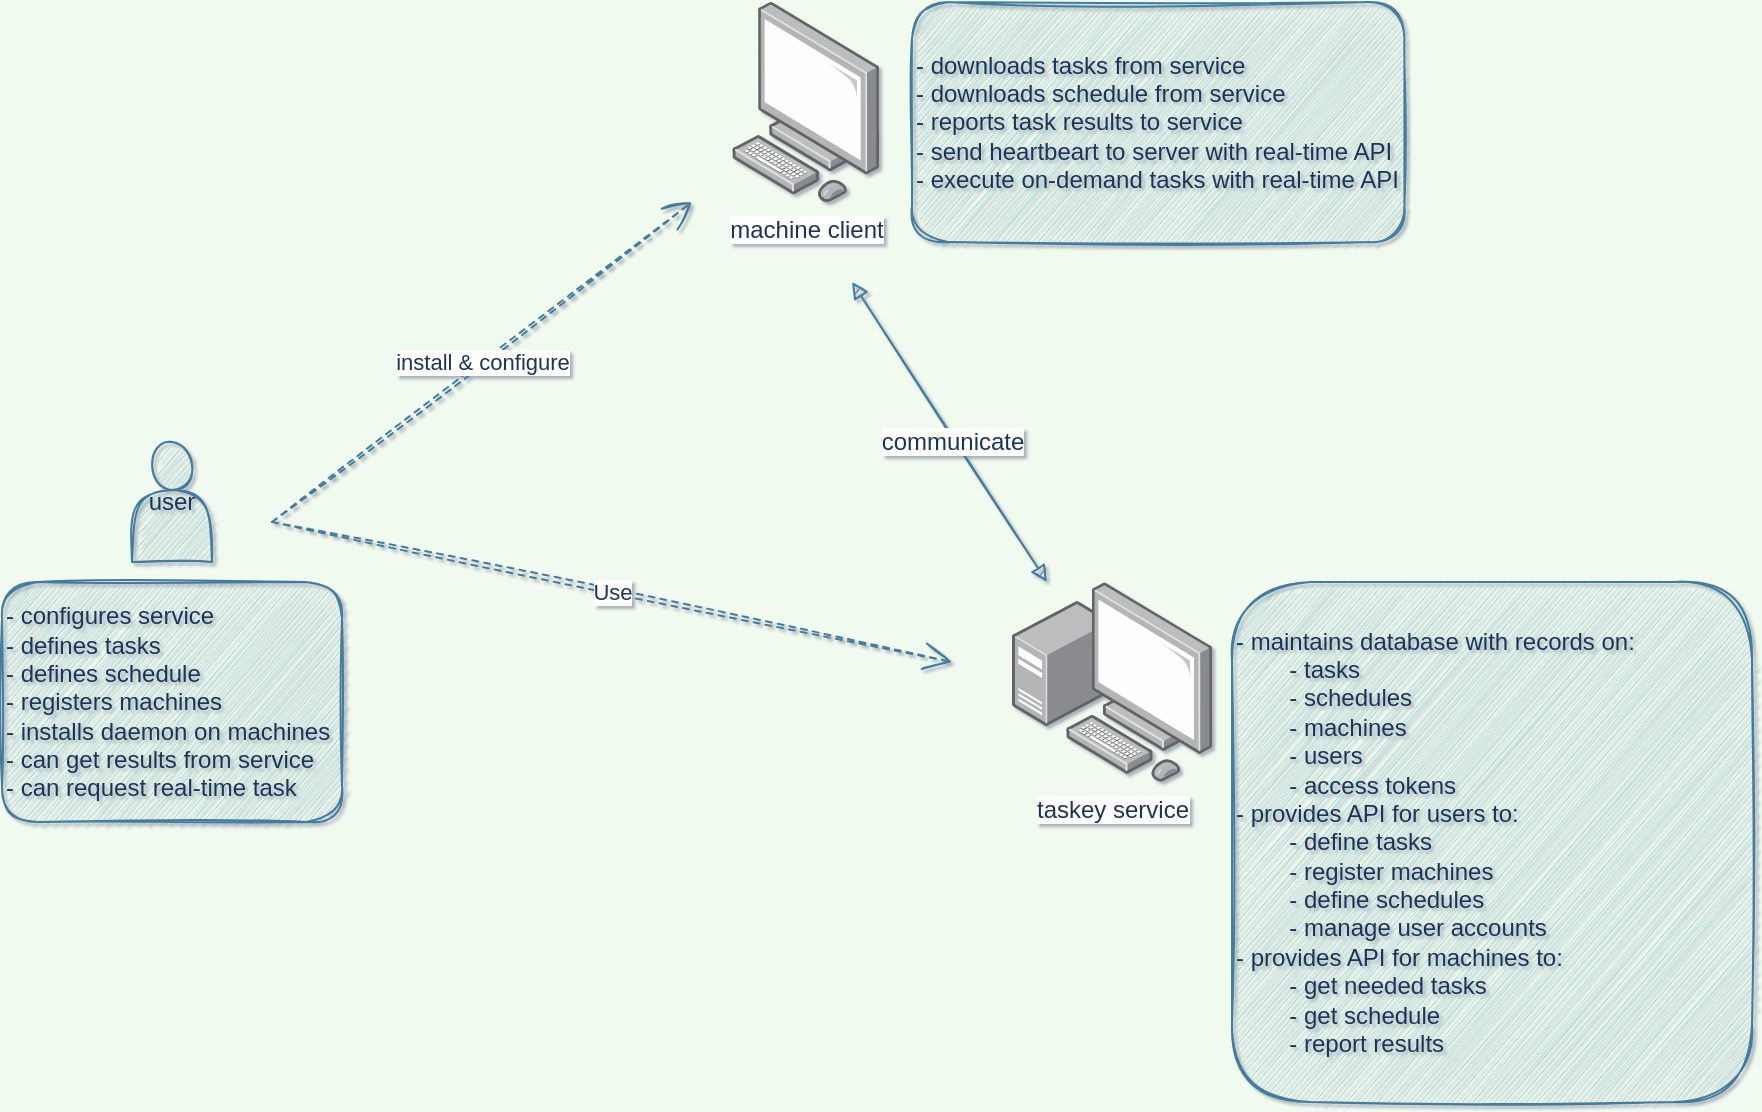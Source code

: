 <mxfile version="16.5.1" type="device"><diagram id="73Lmt1f8m1u3vrEDuUoy" name="Page-1"><mxGraphModel dx="1421" dy="814" grid="1" gridSize="10" guides="1" tooltips="1" connect="1" arrows="1" fold="1" page="1" pageScale="1" pageWidth="1654" pageHeight="1169" background="#F1FAEE" math="0" shadow="1"><root><mxCell id="0"/><mxCell id="1" parent="0"/><mxCell id="KoYu62ecXkVlyrCKSW1f-3" value="taskey service" style="points=[];aspect=fixed;html=1;align=center;shadow=0;dashed=0;image;image=img/lib/allied_telesis/computer_and_terminals/Personal_Computer_with_Server.svg;rounded=1;sketch=1;fontColor=#1D3557;strokeColor=#457B9D;fillColor=#A8DADC;" parent="1" vertex="1"><mxGeometry x="680" y="540" width="100" height="100" as="geometry"/></mxCell><mxCell id="KoYu62ecXkVlyrCKSW1f-5" value="user" style="shape=actor;whiteSpace=wrap;html=1;rounded=1;sketch=1;fontColor=#1D3557;strokeColor=#457B9D;fillColor=#A8DADC;" parent="1" vertex="1"><mxGeometry x="240" y="470" width="40" height="60" as="geometry"/></mxCell><mxCell id="KoYu62ecXkVlyrCKSW1f-2" value="machine client" style="points=[];aspect=fixed;html=1;align=center;shadow=0;dashed=0;image;image=img/lib/allied_telesis/computer_and_terminals/Personal_Computer.svg;rounded=1;sketch=1;fontColor=#1D3557;strokeColor=#457B9D;fillColor=#A8DADC;" parent="1" vertex="1"><mxGeometry x="540" y="250" width="73.79" height="100" as="geometry"/></mxCell><mxCell id="1E0AJmcUIyxeqrBtk2_W-1" value="- configures service&lt;br&gt;- defines tasks&lt;br&gt;- defines schedule&lt;br&gt;- registers machines&lt;br&gt;- installs daemon on machines&lt;br&gt;- can get results from service&lt;br&gt;- can request real-time task" style="rounded=1;whiteSpace=wrap;html=1;sketch=1;fontColor=#1D3557;strokeColor=#457B9D;fillColor=#A8DADC;align=left;" vertex="1" parent="1"><mxGeometry x="175" y="540" width="170" height="120" as="geometry"/></mxCell><mxCell id="1E0AJmcUIyxeqrBtk2_W-2" value="- downloads tasks from service&lt;br&gt;- downloads schedule from service&lt;br&gt;- reports task results to service&lt;br&gt;- send heartbeart to server with real-time API&lt;br&gt;- execute on-demand tasks with real-time API" style="whiteSpace=wrap;html=1;rounded=1;sketch=1;fontColor=#1D3557;strokeColor=#457B9D;fillColor=#A8DADC;align=left;" vertex="1" parent="1"><mxGeometry x="630" y="250" width="246.21" height="120" as="geometry"/></mxCell><mxCell id="1E0AJmcUIyxeqrBtk2_W-3" value="- maintains database with records on:&lt;br&gt;&lt;span&gt;&#9;&lt;/span&gt;&lt;span style=&quot;white-space: pre&quot;&gt;&#9;&lt;/span&gt;- tasks&lt;br&gt;&lt;span style=&quot;white-space: pre&quot;&gt;&#9;&lt;/span&gt;- schedules&lt;br&gt;&lt;span&gt;&#9;&lt;/span&gt;&lt;span style=&quot;white-space: pre&quot;&gt;&#9;&lt;/span&gt;- machines&lt;br&gt;&lt;span&gt;&#9;&lt;/span&gt;&lt;span style=&quot;white-space: pre&quot;&gt;&#9;&lt;/span&gt;-&amp;nbsp;users&lt;br&gt;&lt;span&gt;&#9;&lt;/span&gt;&lt;span style=&quot;white-space: pre&quot;&gt;&#9;&lt;/span&gt;- access tokens&lt;br&gt;- provides API for users to:&lt;br&gt;&lt;span style=&quot;white-space: pre&quot;&gt;&#9;&lt;/span&gt;- define tasks&lt;br&gt;&lt;span style=&quot;white-space: pre&quot;&gt;&#9;&lt;/span&gt;- register machines&lt;br&gt;&lt;span style=&quot;white-space: pre&quot;&gt;&#9;&lt;/span&gt;- define schedules&lt;br&gt;&lt;span style=&quot;white-space: pre&quot;&gt;&#9;&lt;/span&gt;- manage user accounts&lt;br&gt;- provides API for machines to:&lt;br&gt;&lt;span style=&quot;white-space: pre&quot;&gt;&#9;&lt;/span&gt;- get needed tasks&lt;br&gt;&lt;span style=&quot;white-space: pre&quot;&gt;&#9;&lt;/span&gt;- get schedule&lt;br&gt;&lt;span style=&quot;white-space: pre&quot;&gt;&#9;&lt;/span&gt;- report results" style="whiteSpace=wrap;html=1;rounded=1;sketch=1;fontColor=#1D3557;strokeColor=#457B9D;fillColor=#A8DADC;align=left;" vertex="1" parent="1"><mxGeometry x="790" y="540" width="260" height="260" as="geometry"/></mxCell><mxCell id="1E0AJmcUIyxeqrBtk2_W-4" value="Use" style="endArrow=open;endSize=12;dashed=1;html=1;rounded=1;sketch=1;fontColor=#1D3557;strokeColor=#457B9D;fillColor=#A8DADC;curved=0;" edge="1" parent="1"><mxGeometry width="160" relative="1" as="geometry"><mxPoint x="310" y="510" as="sourcePoint"/><mxPoint x="650" y="580" as="targetPoint"/></mxGeometry></mxCell><mxCell id="1E0AJmcUIyxeqrBtk2_W-5" value="install &amp;amp; configure" style="endArrow=open;endSize=12;dashed=1;html=1;rounded=1;sketch=1;fontColor=#1D3557;strokeColor=#457B9D;fillColor=#A8DADC;curved=0;" edge="1" parent="1"><mxGeometry width="160" relative="1" as="geometry"><mxPoint x="310" y="510" as="sourcePoint"/><mxPoint x="520" y="350" as="targetPoint"/></mxGeometry></mxCell><mxCell id="1E0AJmcUIyxeqrBtk2_W-6" value="" style="endArrow=block;startArrow=block;endFill=1;startFill=1;html=1;rounded=1;sketch=1;fontColor=#1D3557;strokeColor=#457B9D;fillColor=#A8DADC;curved=0;" edge="1" parent="1" target="KoYu62ecXkVlyrCKSW1f-3"><mxGeometry width="160" relative="1" as="geometry"><mxPoint x="600" y="390" as="sourcePoint"/><mxPoint x="740" y="420" as="targetPoint"/></mxGeometry></mxCell><mxCell id="1E0AJmcUIyxeqrBtk2_W-7" value="&lt;span style=&quot;background-color: rgb(255 , 255 , 255)&quot;&gt;communicate&lt;/span&gt;" style="text;html=1;align=center;verticalAlign=middle;resizable=0;points=[];autosize=1;strokeColor=none;fillColor=none;fontColor=#1D3557;" vertex="1" parent="1"><mxGeometry x="605" y="460" width="90" height="20" as="geometry"/></mxCell></root></mxGraphModel></diagram></mxfile>